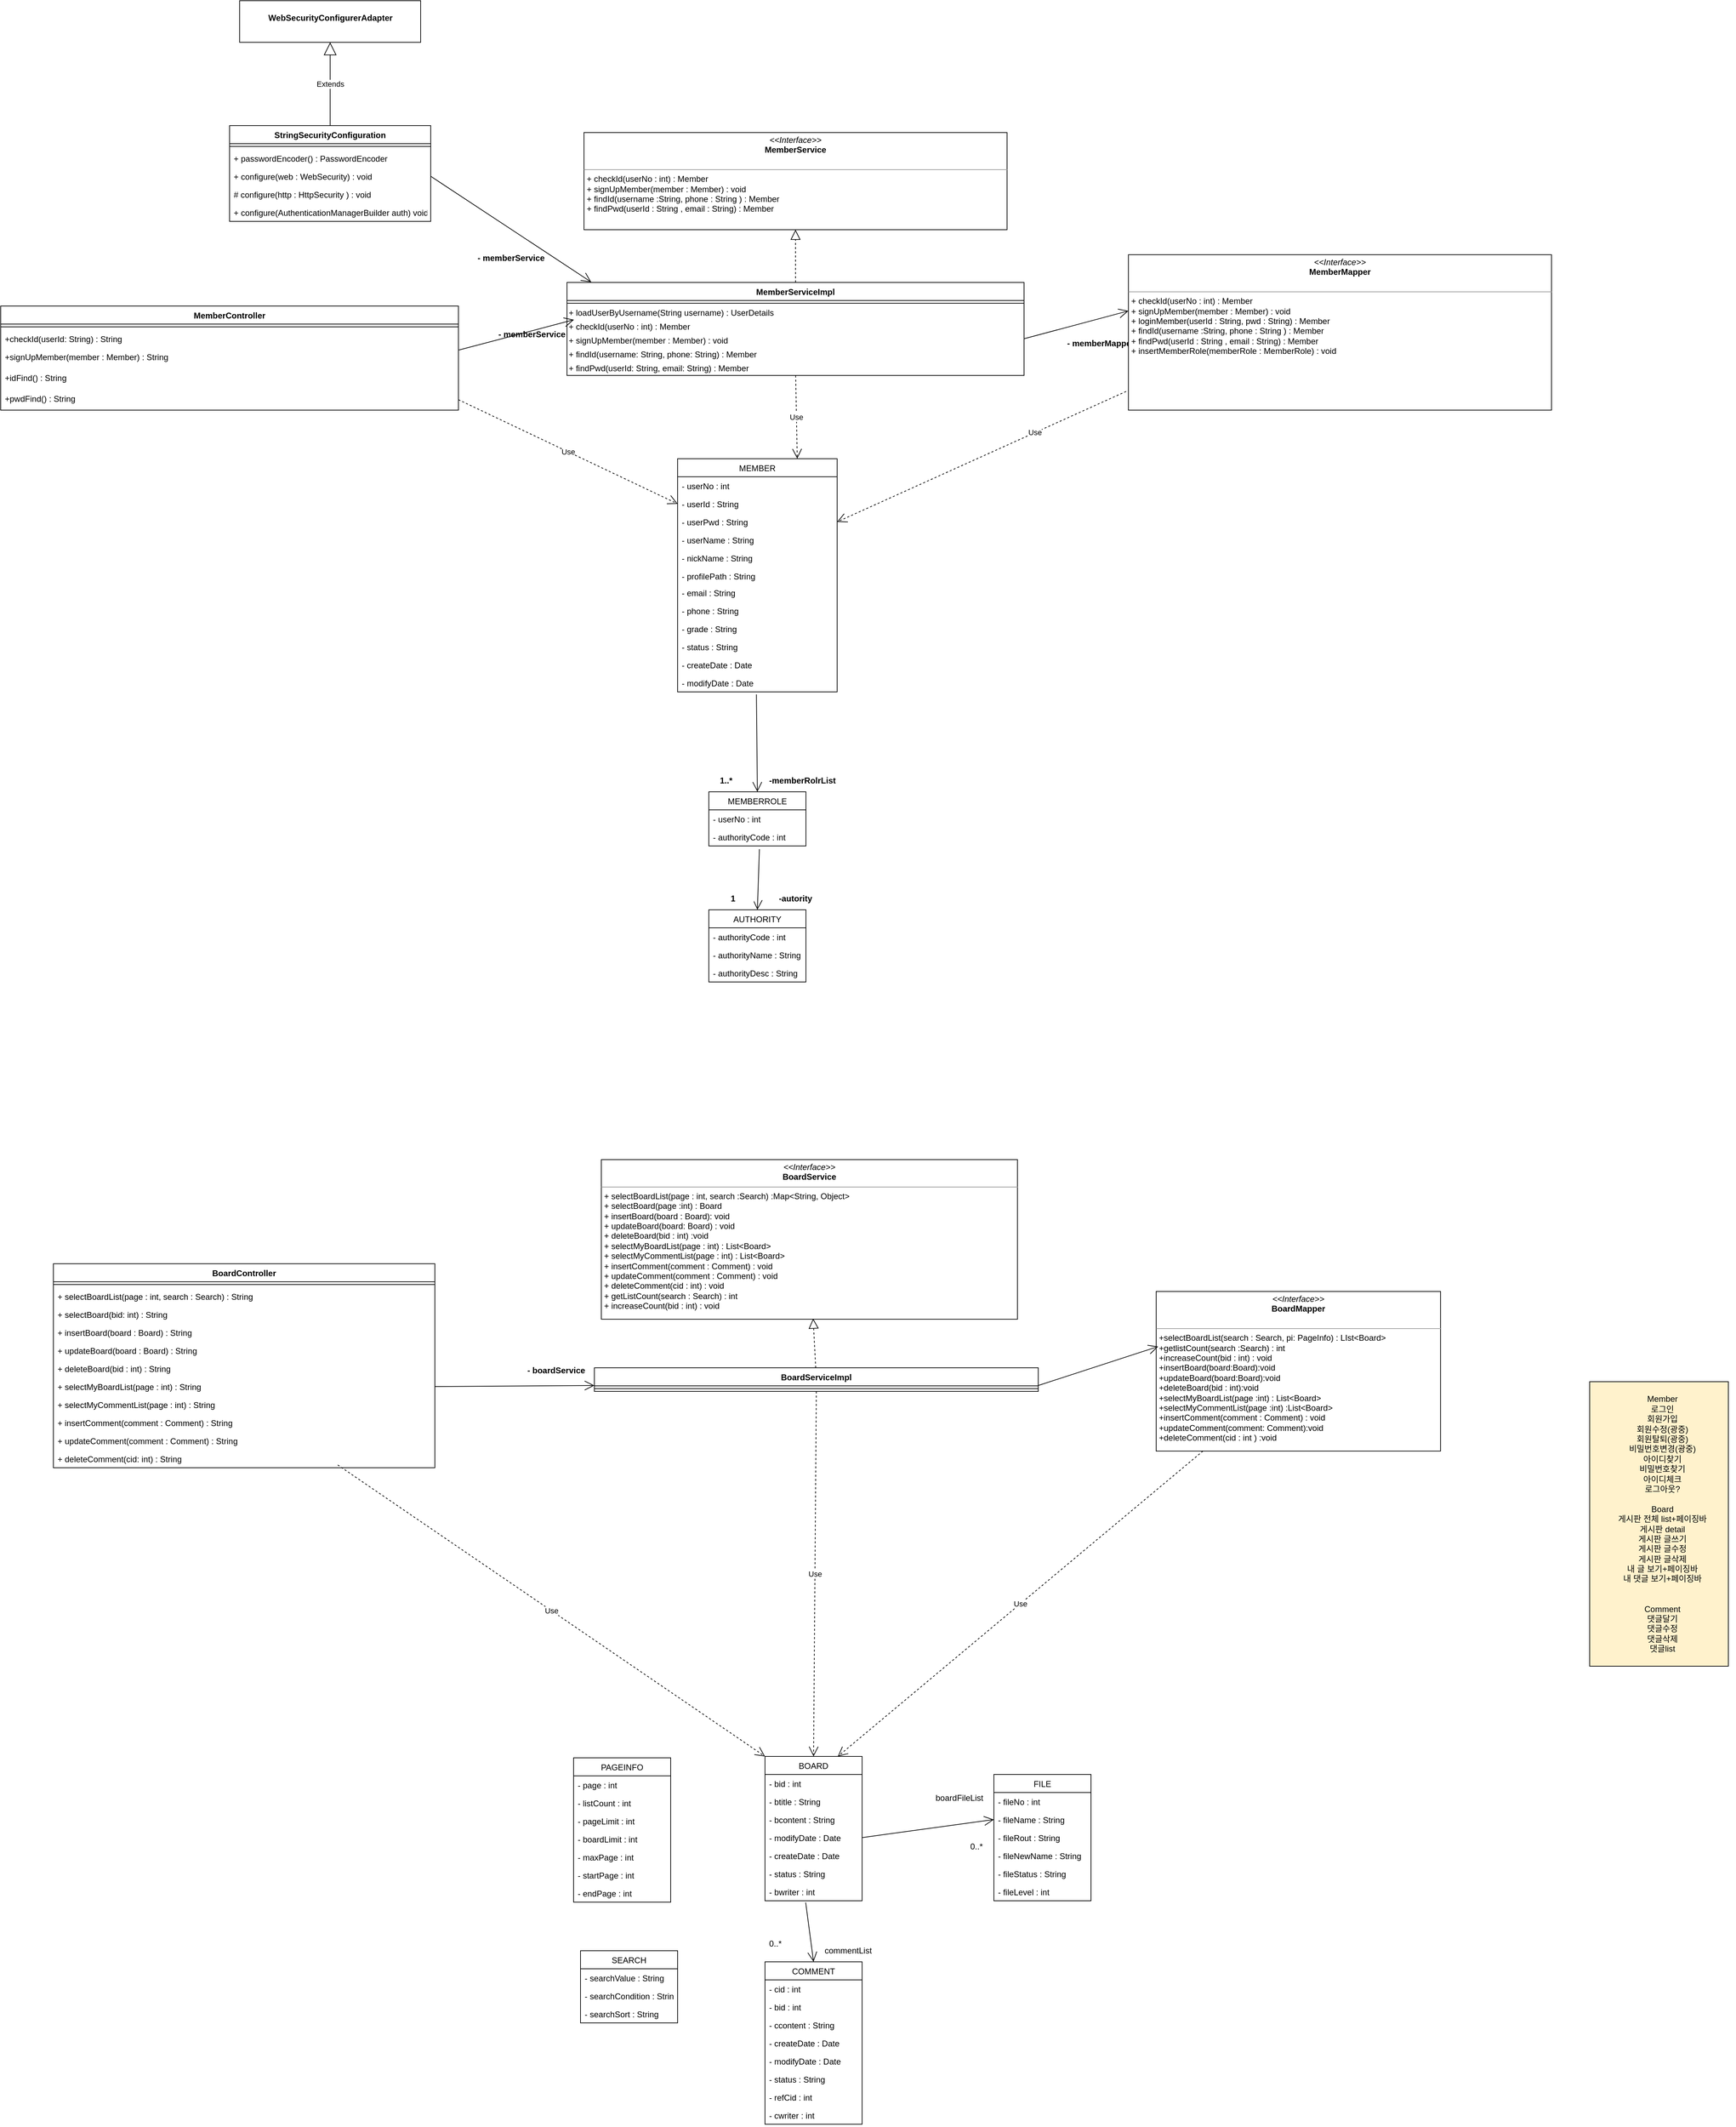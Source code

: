 <mxfile version="16.1.0" type="github">
  <diagram id="C5RBs43oDa-KdzZeNtuy" name="Page-1">
    <mxGraphModel dx="2374" dy="2258" grid="1" gridSize="10" guides="1" tooltips="1" connect="1" arrows="1" fold="1" page="1" pageScale="1" pageWidth="827" pageHeight="1169" math="0" shadow="0">
      <root>
        <mxCell id="WIyWlLk6GJQsqaUBKTNV-0" />
        <mxCell id="WIyWlLk6GJQsqaUBKTNV-1" parent="WIyWlLk6GJQsqaUBKTNV-0" />
        <mxCell id="O3AAwsWnJnpyqAemV3e3-4" value="MemberController" style="swimlane;fontStyle=1;align=center;verticalAlign=top;childLayout=stackLayout;horizontal=1;startSize=26;horizontalStack=0;resizeParent=1;resizeParentMax=0;resizeLast=0;collapsible=1;marginBottom=0;" parent="WIyWlLk6GJQsqaUBKTNV-1" vertex="1">
          <mxGeometry x="84" y="30" width="660" height="150" as="geometry" />
        </mxCell>
        <mxCell id="O3AAwsWnJnpyqAemV3e3-6" value="" style="line;strokeWidth=1;fillColor=none;align=left;verticalAlign=middle;spacingTop=-1;spacingLeft=3;spacingRight=3;rotatable=0;labelPosition=right;points=[];portConstraint=eastwest;" parent="O3AAwsWnJnpyqAemV3e3-4" vertex="1">
          <mxGeometry y="26" width="660" height="8" as="geometry" />
        </mxCell>
        <mxCell id="O3AAwsWnJnpyqAemV3e3-61" value="+checkId(userId: String) : String" style="text;strokeColor=none;fillColor=none;align=left;verticalAlign=top;spacingLeft=4;spacingRight=4;overflow=hidden;rotatable=0;points=[[0,0.5],[1,0.5]];portConstraint=eastwest;" parent="O3AAwsWnJnpyqAemV3e3-4" vertex="1">
          <mxGeometry y="34" width="660" height="26" as="geometry" />
        </mxCell>
        <mxCell id="Ot36Zl13PG3Q2dGQlW3T-4" value="+signUpMember(member : Member) : String" style="text;strokeColor=none;fillColor=none;align=left;verticalAlign=top;spacingLeft=4;spacingRight=4;overflow=hidden;rotatable=0;points=[[0,0.5],[1,0.5]];portConstraint=eastwest;" parent="O3AAwsWnJnpyqAemV3e3-4" vertex="1">
          <mxGeometry y="60" width="660" height="30" as="geometry" />
        </mxCell>
        <mxCell id="Ot36Zl13PG3Q2dGQlW3T-9" value="+idFind() : String" style="text;strokeColor=none;fillColor=none;align=left;verticalAlign=top;spacingLeft=4;spacingRight=4;overflow=hidden;rotatable=0;points=[[0,0.5],[1,0.5]];portConstraint=eastwest;" parent="O3AAwsWnJnpyqAemV3e3-4" vertex="1">
          <mxGeometry y="90" width="660" height="30" as="geometry" />
        </mxCell>
        <mxCell id="Ot36Zl13PG3Q2dGQlW3T-8" value="+pwdFind() : String" style="text;strokeColor=none;fillColor=none;align=left;verticalAlign=top;spacingLeft=4;spacingRight=4;overflow=hidden;rotatable=0;points=[[0,0.5],[1,0.5]];portConstraint=eastwest;" parent="O3AAwsWnJnpyqAemV3e3-4" vertex="1">
          <mxGeometry y="120" width="660" height="30" as="geometry" />
        </mxCell>
        <mxCell id="O3AAwsWnJnpyqAemV3e3-8" value="MEMBER" style="swimlane;fontStyle=0;childLayout=stackLayout;horizontal=1;startSize=26;fillColor=none;horizontalStack=0;resizeParent=1;resizeParentMax=0;resizeLast=0;collapsible=1;marginBottom=0;" parent="WIyWlLk6GJQsqaUBKTNV-1" vertex="1">
          <mxGeometry x="1060" y="250" width="230" height="336" as="geometry">
            <mxRectangle x="50" y="200" width="90" height="26" as="alternateBounds" />
          </mxGeometry>
        </mxCell>
        <mxCell id="O3AAwsWnJnpyqAemV3e3-9" value="- userNo : int&#xa;" style="text;strokeColor=none;fillColor=none;align=left;verticalAlign=top;spacingLeft=4;spacingRight=4;overflow=hidden;rotatable=0;points=[[0,0.5],[1,0.5]];portConstraint=eastwest;" parent="O3AAwsWnJnpyqAemV3e3-8" vertex="1">
          <mxGeometry y="26" width="230" height="26" as="geometry" />
        </mxCell>
        <mxCell id="O3AAwsWnJnpyqAemV3e3-10" value="- userId : String&#xa;" style="text;strokeColor=none;fillColor=none;align=left;verticalAlign=top;spacingLeft=4;spacingRight=4;overflow=hidden;rotatable=0;points=[[0,0.5],[1,0.5]];portConstraint=eastwest;" parent="O3AAwsWnJnpyqAemV3e3-8" vertex="1">
          <mxGeometry y="52" width="230" height="26" as="geometry" />
        </mxCell>
        <mxCell id="O3AAwsWnJnpyqAemV3e3-12" value="- userPwd : String&#xa;" style="text;strokeColor=none;fillColor=none;align=left;verticalAlign=top;spacingLeft=4;spacingRight=4;overflow=hidden;rotatable=0;points=[[0,0.5],[1,0.5]];portConstraint=eastwest;" parent="O3AAwsWnJnpyqAemV3e3-8" vertex="1">
          <mxGeometry y="78" width="230" height="26" as="geometry" />
        </mxCell>
        <mxCell id="O3AAwsWnJnpyqAemV3e3-13" value="- userName : String&#xa;" style="text;strokeColor=none;fillColor=none;align=left;verticalAlign=top;spacingLeft=4;spacingRight=4;overflow=hidden;rotatable=0;points=[[0,0.5],[1,0.5]];portConstraint=eastwest;" parent="O3AAwsWnJnpyqAemV3e3-8" vertex="1">
          <mxGeometry y="104" width="230" height="26" as="geometry" />
        </mxCell>
        <mxCell id="O3AAwsWnJnpyqAemV3e3-14" value="- nickName : String&#xa;" style="text;strokeColor=none;fillColor=none;align=left;verticalAlign=top;spacingLeft=4;spacingRight=4;overflow=hidden;rotatable=0;points=[[0,0.5],[1,0.5]];portConstraint=eastwest;" parent="O3AAwsWnJnpyqAemV3e3-8" vertex="1">
          <mxGeometry y="130" width="230" height="26" as="geometry" />
        </mxCell>
        <mxCell id="O3AAwsWnJnpyqAemV3e3-11" value="- profilePath : String&#xa;" style="text;strokeColor=none;fillColor=none;align=left;verticalAlign=top;spacingLeft=4;spacingRight=4;overflow=hidden;rotatable=0;points=[[0,0.5],[1,0.5]];portConstraint=eastwest;" parent="O3AAwsWnJnpyqAemV3e3-8" vertex="1">
          <mxGeometry y="156" width="230" height="24" as="geometry" />
        </mxCell>
        <mxCell id="O3AAwsWnJnpyqAemV3e3-16" value="- email : String&#xa;" style="text;strokeColor=none;fillColor=none;align=left;verticalAlign=top;spacingLeft=4;spacingRight=4;overflow=hidden;rotatable=0;points=[[0,0.5],[1,0.5]];portConstraint=eastwest;" parent="O3AAwsWnJnpyqAemV3e3-8" vertex="1">
          <mxGeometry y="180" width="230" height="26" as="geometry" />
        </mxCell>
        <mxCell id="O3AAwsWnJnpyqAemV3e3-18" value="- phone : String&#xa;" style="text;strokeColor=none;fillColor=none;align=left;verticalAlign=top;spacingLeft=4;spacingRight=4;overflow=hidden;rotatable=0;points=[[0,0.5],[1,0.5]];portConstraint=eastwest;" parent="O3AAwsWnJnpyqAemV3e3-8" vertex="1">
          <mxGeometry y="206" width="230" height="26" as="geometry" />
        </mxCell>
        <mxCell id="O3AAwsWnJnpyqAemV3e3-19" value="- grade : String&#xa;" style="text;strokeColor=none;fillColor=none;align=left;verticalAlign=top;spacingLeft=4;spacingRight=4;overflow=hidden;rotatable=0;points=[[0,0.5],[1,0.5]];portConstraint=eastwest;" parent="O3AAwsWnJnpyqAemV3e3-8" vertex="1">
          <mxGeometry y="232" width="230" height="26" as="geometry" />
        </mxCell>
        <mxCell id="O3AAwsWnJnpyqAemV3e3-22" value="- status : String" style="text;strokeColor=none;fillColor=none;align=left;verticalAlign=top;spacingLeft=4;spacingRight=4;overflow=hidden;rotatable=0;points=[[0,0.5],[1,0.5]];portConstraint=eastwest;" parent="O3AAwsWnJnpyqAemV3e3-8" vertex="1">
          <mxGeometry y="258" width="230" height="26" as="geometry" />
        </mxCell>
        <mxCell id="O3AAwsWnJnpyqAemV3e3-21" value="- createDate : Date&#xa;" style="text;strokeColor=none;fillColor=none;align=left;verticalAlign=top;spacingLeft=4;spacingRight=4;overflow=hidden;rotatable=0;points=[[0,0.5],[1,0.5]];portConstraint=eastwest;" parent="O3AAwsWnJnpyqAemV3e3-8" vertex="1">
          <mxGeometry y="284" width="230" height="26" as="geometry" />
        </mxCell>
        <mxCell id="O3AAwsWnJnpyqAemV3e3-20" value="- modifyDate : Date&#xa;" style="text;strokeColor=none;fillColor=none;align=left;verticalAlign=top;spacingLeft=4;spacingRight=4;overflow=hidden;rotatable=0;points=[[0,0.5],[1,0.5]];portConstraint=eastwest;" parent="O3AAwsWnJnpyqAemV3e3-8" vertex="1">
          <mxGeometry y="310" width="230" height="26" as="geometry" />
        </mxCell>
        <mxCell id="O3AAwsWnJnpyqAemV3e3-23" value="BOARD" style="swimlane;fontStyle=0;childLayout=stackLayout;horizontal=1;startSize=26;fillColor=none;horizontalStack=0;resizeParent=1;resizeParentMax=0;resizeLast=0;collapsible=1;marginBottom=0;" parent="WIyWlLk6GJQsqaUBKTNV-1" vertex="1">
          <mxGeometry x="1186" y="2120" width="140" height="208" as="geometry" />
        </mxCell>
        <mxCell id="O3AAwsWnJnpyqAemV3e3-24" value="- bid : int&#xa;" style="text;strokeColor=none;fillColor=none;align=left;verticalAlign=top;spacingLeft=4;spacingRight=4;overflow=hidden;rotatable=0;points=[[0,0.5],[1,0.5]];portConstraint=eastwest;" parent="O3AAwsWnJnpyqAemV3e3-23" vertex="1">
          <mxGeometry y="26" width="140" height="26" as="geometry" />
        </mxCell>
        <mxCell id="O3AAwsWnJnpyqAemV3e3-25" value="- btitle : String&#xa;" style="text;strokeColor=none;fillColor=none;align=left;verticalAlign=top;spacingLeft=4;spacingRight=4;overflow=hidden;rotatable=0;points=[[0,0.5],[1,0.5]];portConstraint=eastwest;" parent="O3AAwsWnJnpyqAemV3e3-23" vertex="1">
          <mxGeometry y="52" width="140" height="26" as="geometry" />
        </mxCell>
        <mxCell id="O3AAwsWnJnpyqAemV3e3-26" value="- bcontent : String&#xa;" style="text;strokeColor=none;fillColor=none;align=left;verticalAlign=top;spacingLeft=4;spacingRight=4;overflow=hidden;rotatable=0;points=[[0,0.5],[1,0.5]];portConstraint=eastwest;" parent="O3AAwsWnJnpyqAemV3e3-23" vertex="1">
          <mxGeometry y="78" width="140" height="26" as="geometry" />
        </mxCell>
        <mxCell id="O3AAwsWnJnpyqAemV3e3-27" value="- modifyDate : Date&#xa;" style="text;strokeColor=none;fillColor=none;align=left;verticalAlign=top;spacingLeft=4;spacingRight=4;overflow=hidden;rotatable=0;points=[[0,0.5],[1,0.5]];portConstraint=eastwest;" parent="O3AAwsWnJnpyqAemV3e3-23" vertex="1">
          <mxGeometry y="104" width="140" height="26" as="geometry" />
        </mxCell>
        <mxCell id="O3AAwsWnJnpyqAemV3e3-28" value="- createDate : Date&#xa;" style="text;strokeColor=none;fillColor=none;align=left;verticalAlign=top;spacingLeft=4;spacingRight=4;overflow=hidden;rotatable=0;points=[[0,0.5],[1,0.5]];portConstraint=eastwest;" parent="O3AAwsWnJnpyqAemV3e3-23" vertex="1">
          <mxGeometry y="130" width="140" height="26" as="geometry" />
        </mxCell>
        <mxCell id="O3AAwsWnJnpyqAemV3e3-29" value="- status : String" style="text;strokeColor=none;fillColor=none;align=left;verticalAlign=top;spacingLeft=4;spacingRight=4;overflow=hidden;rotatable=0;points=[[0,0.5],[1,0.5]];portConstraint=eastwest;" parent="O3AAwsWnJnpyqAemV3e3-23" vertex="1">
          <mxGeometry y="156" width="140" height="26" as="geometry" />
        </mxCell>
        <mxCell id="O3AAwsWnJnpyqAemV3e3-30" value="- bwriter : int" style="text;strokeColor=none;fillColor=none;align=left;verticalAlign=top;spacingLeft=4;spacingRight=4;overflow=hidden;rotatable=0;points=[[0,0.5],[1,0.5]];portConstraint=eastwest;" parent="O3AAwsWnJnpyqAemV3e3-23" vertex="1">
          <mxGeometry y="182" width="140" height="26" as="geometry" />
        </mxCell>
        <mxCell id="O3AAwsWnJnpyqAemV3e3-35" value="COMMENT" style="swimlane;fontStyle=0;childLayout=stackLayout;horizontal=1;startSize=26;fillColor=none;horizontalStack=0;resizeParent=1;resizeParentMax=0;resizeLast=0;collapsible=1;marginBottom=0;" parent="WIyWlLk6GJQsqaUBKTNV-1" vertex="1">
          <mxGeometry x="1186" y="2416" width="140" height="234" as="geometry" />
        </mxCell>
        <mxCell id="O3AAwsWnJnpyqAemV3e3-36" value="- cid : int" style="text;strokeColor=none;fillColor=none;align=left;verticalAlign=top;spacingLeft=4;spacingRight=4;overflow=hidden;rotatable=0;points=[[0,0.5],[1,0.5]];portConstraint=eastwest;" parent="O3AAwsWnJnpyqAemV3e3-35" vertex="1">
          <mxGeometry y="26" width="140" height="26" as="geometry" />
        </mxCell>
        <mxCell id="O3AAwsWnJnpyqAemV3e3-37" value="- bid : int" style="text;strokeColor=none;fillColor=none;align=left;verticalAlign=top;spacingLeft=4;spacingRight=4;overflow=hidden;rotatable=0;points=[[0,0.5],[1,0.5]];portConstraint=eastwest;" parent="O3AAwsWnJnpyqAemV3e3-35" vertex="1">
          <mxGeometry y="52" width="140" height="26" as="geometry" />
        </mxCell>
        <mxCell id="O3AAwsWnJnpyqAemV3e3-38" value="- ccontent : String" style="text;strokeColor=none;fillColor=none;align=left;verticalAlign=top;spacingLeft=4;spacingRight=4;overflow=hidden;rotatable=0;points=[[0,0.5],[1,0.5]];portConstraint=eastwest;" parent="O3AAwsWnJnpyqAemV3e3-35" vertex="1">
          <mxGeometry y="78" width="140" height="26" as="geometry" />
        </mxCell>
        <mxCell id="O3AAwsWnJnpyqAemV3e3-39" value="- createDate : Date&#xa;" style="text;strokeColor=none;fillColor=none;align=left;verticalAlign=top;spacingLeft=4;spacingRight=4;overflow=hidden;rotatable=0;points=[[0,0.5],[1,0.5]];portConstraint=eastwest;" parent="O3AAwsWnJnpyqAemV3e3-35" vertex="1">
          <mxGeometry y="104" width="140" height="26" as="geometry" />
        </mxCell>
        <mxCell id="O3AAwsWnJnpyqAemV3e3-40" value="- modifyDate : Date" style="text;strokeColor=none;fillColor=none;align=left;verticalAlign=top;spacingLeft=4;spacingRight=4;overflow=hidden;rotatable=0;points=[[0,0.5],[1,0.5]];portConstraint=eastwest;" parent="O3AAwsWnJnpyqAemV3e3-35" vertex="1">
          <mxGeometry y="130" width="140" height="26" as="geometry" />
        </mxCell>
        <mxCell id="O3AAwsWnJnpyqAemV3e3-41" value="- status : String" style="text;strokeColor=none;fillColor=none;align=left;verticalAlign=top;spacingLeft=4;spacingRight=4;overflow=hidden;rotatable=0;points=[[0,0.5],[1,0.5]];portConstraint=eastwest;" parent="O3AAwsWnJnpyqAemV3e3-35" vertex="1">
          <mxGeometry y="156" width="140" height="26" as="geometry" />
        </mxCell>
        <mxCell id="O3AAwsWnJnpyqAemV3e3-43" value="- refCid : int" style="text;strokeColor=none;fillColor=none;align=left;verticalAlign=top;spacingLeft=4;spacingRight=4;overflow=hidden;rotatable=0;points=[[0,0.5],[1,0.5]];portConstraint=eastwest;" parent="O3AAwsWnJnpyqAemV3e3-35" vertex="1">
          <mxGeometry y="182" width="140" height="26" as="geometry" />
        </mxCell>
        <mxCell id="O3AAwsWnJnpyqAemV3e3-42" value="- cwriter : int" style="text;strokeColor=none;fillColor=none;align=left;verticalAlign=top;spacingLeft=4;spacingRight=4;overflow=hidden;rotatable=0;points=[[0,0.5],[1,0.5]];portConstraint=eastwest;" parent="O3AAwsWnJnpyqAemV3e3-35" vertex="1">
          <mxGeometry y="208" width="140" height="26" as="geometry" />
        </mxCell>
        <mxCell id="O3AAwsWnJnpyqAemV3e3-44" value="MEMBERROLE" style="swimlane;fontStyle=0;childLayout=stackLayout;horizontal=1;startSize=26;fillColor=none;horizontalStack=0;resizeParent=1;resizeParentMax=0;resizeLast=0;collapsible=1;marginBottom=0;" parent="WIyWlLk6GJQsqaUBKTNV-1" vertex="1">
          <mxGeometry x="1105" y="730" width="140" height="78" as="geometry" />
        </mxCell>
        <mxCell id="O3AAwsWnJnpyqAemV3e3-45" value="- userNo : int" style="text;strokeColor=none;fillColor=none;align=left;verticalAlign=top;spacingLeft=4;spacingRight=4;overflow=hidden;rotatable=0;points=[[0,0.5],[1,0.5]];portConstraint=eastwest;" parent="O3AAwsWnJnpyqAemV3e3-44" vertex="1">
          <mxGeometry y="26" width="140" height="26" as="geometry" />
        </mxCell>
        <mxCell id="O3AAwsWnJnpyqAemV3e3-46" value="- authorityCode : int" style="text;strokeColor=none;fillColor=none;align=left;verticalAlign=top;spacingLeft=4;spacingRight=4;overflow=hidden;rotatable=0;points=[[0,0.5],[1,0.5]];portConstraint=eastwest;" parent="O3AAwsWnJnpyqAemV3e3-44" vertex="1">
          <mxGeometry y="52" width="140" height="26" as="geometry" />
        </mxCell>
        <mxCell id="O3AAwsWnJnpyqAemV3e3-52" value="AUTHORITY" style="swimlane;fontStyle=0;childLayout=stackLayout;horizontal=1;startSize=26;fillColor=none;horizontalStack=0;resizeParent=1;resizeParentMax=0;resizeLast=0;collapsible=1;marginBottom=0;" parent="WIyWlLk6GJQsqaUBKTNV-1" vertex="1">
          <mxGeometry x="1105" y="900" width="140" height="104" as="geometry" />
        </mxCell>
        <mxCell id="O3AAwsWnJnpyqAemV3e3-53" value="- authorityCode : int" style="text;strokeColor=none;fillColor=none;align=left;verticalAlign=top;spacingLeft=4;spacingRight=4;overflow=hidden;rotatable=0;points=[[0,0.5],[1,0.5]];portConstraint=eastwest;" parent="O3AAwsWnJnpyqAemV3e3-52" vertex="1">
          <mxGeometry y="26" width="140" height="26" as="geometry" />
        </mxCell>
        <mxCell id="O3AAwsWnJnpyqAemV3e3-56" value="- authorityName : String" style="text;strokeColor=none;fillColor=none;align=left;verticalAlign=top;spacingLeft=4;spacingRight=4;overflow=hidden;rotatable=0;points=[[0,0.5],[1,0.5]];portConstraint=eastwest;" parent="O3AAwsWnJnpyqAemV3e3-52" vertex="1">
          <mxGeometry y="52" width="140" height="26" as="geometry" />
        </mxCell>
        <mxCell id="O3AAwsWnJnpyqAemV3e3-54" value="- authorityDesc : String" style="text;strokeColor=none;fillColor=none;align=left;verticalAlign=top;spacingLeft=4;spacingRight=4;overflow=hidden;rotatable=0;points=[[0,0.5],[1,0.5]];portConstraint=eastwest;" parent="O3AAwsWnJnpyqAemV3e3-52" vertex="1">
          <mxGeometry y="78" width="140" height="26" as="geometry" />
        </mxCell>
        <mxCell id="O3AAwsWnJnpyqAemV3e3-60" value="Use" style="endArrow=open;endSize=12;dashed=1;html=1;rounded=0;exitX=1;exitY=0.5;exitDx=0;exitDy=0;entryX=0;entryY=0.5;entryDx=0;entryDy=0;" parent="WIyWlLk6GJQsqaUBKTNV-1" source="Ot36Zl13PG3Q2dGQlW3T-8" target="O3AAwsWnJnpyqAemV3e3-10" edge="1">
          <mxGeometry width="160" relative="1" as="geometry">
            <mxPoint x="340" y="390" as="sourcePoint" />
            <mxPoint x="500" y="390" as="targetPoint" />
          </mxGeometry>
        </mxCell>
        <mxCell id="O3AAwsWnJnpyqAemV3e3-65" value="MemberServiceImpl" style="swimlane;fontStyle=1;align=center;verticalAlign=top;childLayout=stackLayout;horizontal=1;startSize=26;horizontalStack=0;resizeParent=1;resizeParentMax=0;resizeLast=0;collapsible=1;marginBottom=0;" parent="WIyWlLk6GJQsqaUBKTNV-1" vertex="1">
          <mxGeometry x="900.5" y="-4" width="659" height="134" as="geometry" />
        </mxCell>
        <mxCell id="O3AAwsWnJnpyqAemV3e3-67" value="" style="line;strokeWidth=1;fillColor=none;align=left;verticalAlign=middle;spacingTop=-1;spacingLeft=3;spacingRight=3;rotatable=0;labelPosition=right;points=[];portConstraint=eastwest;" parent="O3AAwsWnJnpyqAemV3e3-65" vertex="1">
          <mxGeometry y="26" width="659" height="8" as="geometry" />
        </mxCell>
        <mxCell id="Ot36Zl13PG3Q2dGQlW3T-16" value="+ loadUserByUsername(String username) : UserDetails&lt;br&gt;" style="text;html=1;align=left;verticalAlign=middle;resizable=0;points=[];autosize=1;strokeColor=none;fillColor=none;" parent="O3AAwsWnJnpyqAemV3e3-65" vertex="1">
          <mxGeometry y="34" width="659" height="20" as="geometry" />
        </mxCell>
        <mxCell id="Ot36Zl13PG3Q2dGQlW3T-21" value="+ checkId(userNo : int) : Member" style="text;html=1;align=left;verticalAlign=middle;resizable=0;points=[];autosize=1;strokeColor=none;fillColor=none;" parent="O3AAwsWnJnpyqAemV3e3-65" vertex="1">
          <mxGeometry y="54" width="659" height="20" as="geometry" />
        </mxCell>
        <mxCell id="Ot36Zl13PG3Q2dGQlW3T-22" value="+ signUpMember(member : Member) : void" style="text;html=1;align=left;verticalAlign=middle;resizable=0;points=[];autosize=1;strokeColor=none;fillColor=none;" parent="O3AAwsWnJnpyqAemV3e3-65" vertex="1">
          <mxGeometry y="74" width="659" height="20" as="geometry" />
        </mxCell>
        <mxCell id="Ot36Zl13PG3Q2dGQlW3T-25" value="+ findId(username: String, phone: String) : Member" style="text;html=1;align=left;verticalAlign=middle;resizable=0;points=[];autosize=1;strokeColor=none;fillColor=none;" parent="O3AAwsWnJnpyqAemV3e3-65" vertex="1">
          <mxGeometry y="94" width="659" height="20" as="geometry" />
        </mxCell>
        <mxCell id="Ot36Zl13PG3Q2dGQlW3T-24" value="+ findPwd(userId: String, email: String) : Member" style="text;html=1;align=left;verticalAlign=middle;resizable=0;points=[];autosize=1;strokeColor=none;fillColor=none;" parent="O3AAwsWnJnpyqAemV3e3-65" vertex="1">
          <mxGeometry y="114" width="659" height="20" as="geometry" />
        </mxCell>
        <mxCell id="O3AAwsWnJnpyqAemV3e3-70" value="" style="endArrow=open;endFill=1;endSize=12;html=1;rounded=0;exitX=1;exitY=0.5;exitDx=0;exitDy=0;entryX=0.053;entryY=-0.004;entryDx=0;entryDy=0;entryPerimeter=0;" parent="WIyWlLk6GJQsqaUBKTNV-1" source="Ot36Zl13PG3Q2dGQlW3T-30" target="O3AAwsWnJnpyqAemV3e3-65" edge="1">
          <mxGeometry width="160" relative="1" as="geometry">
            <mxPoint x="820" y="103" as="sourcePoint" />
            <mxPoint x="910" y="50" as="targetPoint" />
          </mxGeometry>
        </mxCell>
        <mxCell id="O3AAwsWnJnpyqAemV3e3-71" value="Use" style="endArrow=open;endSize=12;dashed=1;html=1;rounded=0;entryX=0.75;entryY=0;entryDx=0;entryDy=0;" parent="WIyWlLk6GJQsqaUBKTNV-1" source="Ot36Zl13PG3Q2dGQlW3T-24" target="O3AAwsWnJnpyqAemV3e3-8" edge="1">
          <mxGeometry width="160" relative="1" as="geometry">
            <mxPoint x="1204.965" y="144" as="sourcePoint" />
            <mxPoint x="1210" y="290" as="targetPoint" />
          </mxGeometry>
        </mxCell>
        <mxCell id="O3AAwsWnJnpyqAemV3e3-77" value="" style="endArrow=open;endFill=1;endSize=12;html=1;rounded=0;exitX=1;exitY=0.5;exitDx=0;exitDy=0;entryX=0;entryY=0.5;entryDx=0;entryDy=0;" parent="WIyWlLk6GJQsqaUBKTNV-1" edge="1">
          <mxGeometry width="160" relative="1" as="geometry">
            <mxPoint x="1560" y="77" as="sourcePoint" />
            <mxPoint x="1710" y="37" as="targetPoint" />
          </mxGeometry>
        </mxCell>
        <mxCell id="O3AAwsWnJnpyqAemV3e3-78" value="Use" style="endArrow=open;endSize=12;dashed=1;html=1;rounded=0;entryX=1;entryY=0.5;entryDx=0;entryDy=0;exitX=0.227;exitY=1.111;exitDx=0;exitDy=0;exitPerimeter=0;" parent="WIyWlLk6GJQsqaUBKTNV-1" target="O3AAwsWnJnpyqAemV3e3-12" edge="1">
          <mxGeometry width="160" relative="1" as="geometry">
            <mxPoint x="1859.82" y="83.994" as="sourcePoint" />
            <mxPoint x="1202.5" y="320" as="targetPoint" />
          </mxGeometry>
        </mxCell>
        <mxCell id="O3AAwsWnJnpyqAemV3e3-79" value="- memberService" style="text;align=center;fontStyle=1;verticalAlign=middle;spacingLeft=3;spacingRight=3;strokeColor=none;rotatable=0;points=[[0,0.5],[1,0.5]];portConstraint=eastwest;" parent="WIyWlLk6GJQsqaUBKTNV-1" vertex="1">
          <mxGeometry x="810" y="60" width="80" height="20" as="geometry" />
        </mxCell>
        <mxCell id="O3AAwsWnJnpyqAemV3e3-80" value="- memberMapper" style="text;align=center;fontStyle=1;verticalAlign=middle;spacingLeft=3;spacingRight=3;strokeColor=none;rotatable=0;points=[[0,0.5],[1,0.5]];portConstraint=eastwest;" parent="WIyWlLk6GJQsqaUBKTNV-1" vertex="1">
          <mxGeometry x="1630" y="70" width="80" height="26" as="geometry" />
        </mxCell>
        <mxCell id="Ot36Zl13PG3Q2dGQlW3T-5" value="" style="rounded=0;whiteSpace=wrap;html=1;fillColor=#FFF2CC;" parent="WIyWlLk6GJQsqaUBKTNV-1" vertex="1">
          <mxGeometry x="2375" y="1580" width="200" height="410" as="geometry" />
        </mxCell>
        <mxCell id="Ot36Zl13PG3Q2dGQlW3T-6" value="Member&lt;br&gt;로그인&lt;br&gt;회원가입&lt;br&gt;회원수정(광중)&lt;br&gt;회원탈퇴(광중)&lt;br&gt;비밀번호변경(광중)&lt;br&gt;아이디찾기&lt;br&gt;비밀번호찾기&lt;br&gt;아이디체크&lt;br&gt;로그아웃?&lt;br&gt;&lt;br&gt;Board&lt;br&gt;게시판 전체 list+페이징바&lt;br&gt;게시판 detail&lt;br&gt;게시판 글쓰기&lt;br&gt;게시판 글수정&lt;br&gt;게시판 글삭제&lt;br&gt;내 글 보기+페이징바&lt;br&gt;내 댓글 보기+페이징바&lt;br&gt;&lt;br&gt;&lt;br&gt;Comment&lt;br&gt;댓글달기&lt;br&gt;댓글수정&lt;br&gt;댓글삭제&lt;br&gt;댓글list" style="text;html=1;strokeColor=none;fillColor=none;align=center;verticalAlign=middle;whiteSpace=wrap;rounded=0;" parent="WIyWlLk6GJQsqaUBKTNV-1" vertex="1">
          <mxGeometry x="2375" y="1610" width="210" height="350" as="geometry" />
        </mxCell>
        <mxCell id="Ot36Zl13PG3Q2dGQlW3T-12" value="&lt;p style=&quot;margin: 0px ; margin-top: 4px ; text-align: center&quot;&gt;&lt;i&gt;&amp;lt;&amp;lt;Interface&amp;gt;&amp;gt;&lt;/i&gt;&lt;br&gt;&lt;b&gt;MemberService&lt;/b&gt;&lt;/p&gt;&lt;p style=&quot;margin: 0px ; margin-left: 4px&quot;&gt;&lt;br&gt;&lt;/p&gt;&lt;hr size=&quot;1&quot;&gt;&lt;p style=&quot;margin: 0px ; margin-left: 4px&quot;&gt;+ checkId(userNo : int) : Member&lt;/p&gt;&lt;p style=&quot;margin: 0px ; margin-left: 4px&quot;&gt;+ signUpMember(member : Member) : void&lt;/p&gt;&lt;p style=&quot;margin: 0px ; margin-left: 4px&quot;&gt;+ findId(username :String, phone : String ) : Member&lt;/p&gt;&lt;p style=&quot;margin: 0px ; margin-left: 4px&quot;&gt;+ findPwd(userId : String , email : String) : Member&lt;/p&gt;&lt;p style=&quot;margin: 0px ; margin-left: 4px&quot;&gt;&lt;br&gt;&lt;/p&gt;" style="verticalAlign=top;align=left;overflow=fill;fontSize=12;fontFamily=Helvetica;html=1;fillColor=#FFFFFF;" parent="WIyWlLk6GJQsqaUBKTNV-1" vertex="1">
          <mxGeometry x="925" y="-220" width="610" height="140" as="geometry" />
        </mxCell>
        <mxCell id="Ot36Zl13PG3Q2dGQlW3T-13" value="" style="endArrow=block;dashed=1;endFill=0;endSize=12;html=1;rounded=0;exitX=0.5;exitY=0;exitDx=0;exitDy=0;entryX=0.5;entryY=1;entryDx=0;entryDy=0;" parent="WIyWlLk6GJQsqaUBKTNV-1" source="O3AAwsWnJnpyqAemV3e3-65" target="Ot36Zl13PG3Q2dGQlW3T-12" edge="1">
          <mxGeometry width="160" relative="1" as="geometry">
            <mxPoint x="1140" y="130" as="sourcePoint" />
            <mxPoint x="1300" y="130" as="targetPoint" />
          </mxGeometry>
        </mxCell>
        <mxCell id="Ot36Zl13PG3Q2dGQlW3T-26" value="&lt;p style=&quot;margin: 0px ; margin-top: 4px ; text-align: center&quot;&gt;&lt;i&gt;&amp;lt;&amp;lt;Interface&amp;gt;&amp;gt;&lt;/i&gt;&lt;br&gt;&lt;b&gt;MemberMapper&lt;/b&gt;&lt;/p&gt;&lt;p style=&quot;margin: 0px ; margin-left: 4px&quot;&gt;&lt;br&gt;&lt;/p&gt;&lt;hr size=&quot;1&quot;&gt;&lt;p style=&quot;margin: 0px ; margin-left: 4px&quot;&gt;+ checkId(userNo : int) : Member&lt;/p&gt;&lt;p style=&quot;margin: 0px ; margin-left: 4px&quot;&gt;+ signUpMember(member : Member) : void&lt;/p&gt;&lt;p style=&quot;margin: 0px ; margin-left: 4px&quot;&gt;+ loginMember(userId : String, pwd : String) : Member&lt;/p&gt;&lt;p style=&quot;margin: 0px ; margin-left: 4px&quot;&gt;+ findId(username :String, phone : String ) : Member&lt;/p&gt;&lt;p style=&quot;margin: 0px ; margin-left: 4px&quot;&gt;+ findPwd(userId : String , email : String) : Member&lt;/p&gt;&lt;p style=&quot;margin: 0px ; margin-left: 4px&quot;&gt;+ insertMemberRole(memberRole : MemberRole) : void&amp;nbsp;&lt;/p&gt;" style="verticalAlign=top;align=left;overflow=fill;fontSize=12;fontFamily=Helvetica;html=1;fillColor=#FFFFFF;" parent="WIyWlLk6GJQsqaUBKTNV-1" vertex="1">
          <mxGeometry x="1710" y="-44" width="610" height="224" as="geometry" />
        </mxCell>
        <mxCell id="Ot36Zl13PG3Q2dGQlW3T-27" value="StringSecurityConfiguration&#xa;" style="swimlane;fontStyle=1;align=center;verticalAlign=top;childLayout=stackLayout;horizontal=1;startSize=26;horizontalStack=0;resizeParent=1;resizeParentMax=0;resizeLast=0;collapsible=1;marginBottom=0;fillColor=#FFFFFF;" parent="WIyWlLk6GJQsqaUBKTNV-1" vertex="1">
          <mxGeometry x="414" y="-230" width="290" height="138" as="geometry" />
        </mxCell>
        <mxCell id="Ot36Zl13PG3Q2dGQlW3T-29" value="" style="line;strokeWidth=1;fillColor=none;align=left;verticalAlign=middle;spacingTop=-1;spacingLeft=3;spacingRight=3;rotatable=0;labelPosition=right;points=[];portConstraint=eastwest;" parent="Ot36Zl13PG3Q2dGQlW3T-27" vertex="1">
          <mxGeometry y="26" width="290" height="8" as="geometry" />
        </mxCell>
        <mxCell id="Ot36Zl13PG3Q2dGQlW3T-32" value="+ passwordEncoder() : PasswordEncoder&#xa;" style="text;strokeColor=none;fillColor=none;align=left;verticalAlign=top;spacingLeft=4;spacingRight=4;overflow=hidden;rotatable=0;points=[[0,0.5],[1,0.5]];portConstraint=eastwest;" parent="Ot36Zl13PG3Q2dGQlW3T-27" vertex="1">
          <mxGeometry y="34" width="290" height="26" as="geometry" />
        </mxCell>
        <mxCell id="Ot36Zl13PG3Q2dGQlW3T-30" value="+ configure(web : WebSecurity) : void&#xa;" style="text;strokeColor=none;fillColor=none;align=left;verticalAlign=top;spacingLeft=4;spacingRight=4;overflow=hidden;rotatable=0;points=[[0,0.5],[1,0.5]];portConstraint=eastwest;" parent="Ot36Zl13PG3Q2dGQlW3T-27" vertex="1">
          <mxGeometry y="60" width="290" height="26" as="geometry" />
        </mxCell>
        <mxCell id="Ot36Zl13PG3Q2dGQlW3T-33" value="# configure(http : HttpSecurity ) : void" style="text;strokeColor=none;fillColor=none;align=left;verticalAlign=top;spacingLeft=4;spacingRight=4;overflow=hidden;rotatable=0;points=[[0,0.5],[1,0.5]];portConstraint=eastwest;" parent="Ot36Zl13PG3Q2dGQlW3T-27" vertex="1">
          <mxGeometry y="86" width="290" height="26" as="geometry" />
        </mxCell>
        <mxCell id="Ot36Zl13PG3Q2dGQlW3T-34" value="+ configure(AuthenticationManagerBuilder auth) void" style="text;strokeColor=none;fillColor=none;align=left;verticalAlign=top;spacingLeft=4;spacingRight=4;overflow=hidden;rotatable=0;points=[[0,0.5],[1,0.5]];portConstraint=eastwest;" parent="Ot36Zl13PG3Q2dGQlW3T-27" vertex="1">
          <mxGeometry y="112" width="290" height="26" as="geometry" />
        </mxCell>
        <mxCell id="Ot36Zl13PG3Q2dGQlW3T-36" value="" style="endArrow=open;endFill=1;endSize=12;html=1;rounded=0;entryX=0;entryY=0.486;entryDx=0;entryDy=0;exitX=1.001;exitY=0.114;exitDx=0;exitDy=0;exitPerimeter=0;entryPerimeter=0;" parent="WIyWlLk6GJQsqaUBKTNV-1" source="Ot36Zl13PG3Q2dGQlW3T-4" edge="1">
          <mxGeometry width="160" relative="1" as="geometry">
            <mxPoint x="759.94" y="78.576" as="sourcePoint" />
            <mxPoint x="910.5" y="49.72" as="targetPoint" />
          </mxGeometry>
        </mxCell>
        <mxCell id="Ot36Zl13PG3Q2dGQlW3T-37" value="- memberService" style="text;align=center;fontStyle=1;verticalAlign=middle;spacingLeft=3;spacingRight=3;strokeColor=none;rotatable=0;points=[[0,0.5],[1,0.5]];portConstraint=eastwest;" parent="WIyWlLk6GJQsqaUBKTNV-1" vertex="1">
          <mxGeometry x="780" y="-50" width="80" height="20" as="geometry" />
        </mxCell>
        <mxCell id="Ot36Zl13PG3Q2dGQlW3T-38" value="" style="endArrow=open;endFill=1;endSize=12;html=1;rounded=0;exitX=0.494;exitY=1.138;exitDx=0;exitDy=0;exitPerimeter=0;entryX=0.5;entryY=0;entryDx=0;entryDy=0;" parent="WIyWlLk6GJQsqaUBKTNV-1" source="O3AAwsWnJnpyqAemV3e3-20" target="O3AAwsWnJnpyqAemV3e3-44" edge="1">
          <mxGeometry width="160" relative="1" as="geometry">
            <mxPoint x="1230" y="584" as="sourcePoint" />
            <mxPoint x="1120" y="734" as="targetPoint" />
          </mxGeometry>
        </mxCell>
        <mxCell id="Ot36Zl13PG3Q2dGQlW3T-39" value="-memberRolrList" style="text;align=center;fontStyle=1;verticalAlign=middle;spacingLeft=3;spacingRight=3;strokeColor=none;rotatable=0;points=[[0,0.5],[1,0.5]];portConstraint=eastwest;fillColor=#FFFFFF;" parent="WIyWlLk6GJQsqaUBKTNV-1" vertex="1">
          <mxGeometry x="1200" y="700" width="80" height="26" as="geometry" />
        </mxCell>
        <mxCell id="Ot36Zl13PG3Q2dGQlW3T-40" value="1..*" style="text;align=center;fontStyle=1;verticalAlign=middle;spacingLeft=3;spacingRight=3;strokeColor=none;rotatable=0;points=[[0,0.5],[1,0.5]];portConstraint=eastwest;fillColor=#FFFFFF;" parent="WIyWlLk6GJQsqaUBKTNV-1" vertex="1">
          <mxGeometry x="1100" y="700" width="60" height="26" as="geometry" />
        </mxCell>
        <mxCell id="Ot36Zl13PG3Q2dGQlW3T-41" value="" style="endArrow=open;endFill=1;endSize=12;html=1;rounded=0;exitX=0.521;exitY=1.179;exitDx=0;exitDy=0;exitPerimeter=0;entryX=0.5;entryY=0;entryDx=0;entryDy=0;" parent="WIyWlLk6GJQsqaUBKTNV-1" source="O3AAwsWnJnpyqAemV3e3-46" target="O3AAwsWnJnpyqAemV3e3-52" edge="1">
          <mxGeometry width="160" relative="1" as="geometry">
            <mxPoint x="1183.62" y="599.588" as="sourcePoint" />
            <mxPoint x="1185" y="740" as="targetPoint" />
          </mxGeometry>
        </mxCell>
        <mxCell id="Ot36Zl13PG3Q2dGQlW3T-42" value="-autority" style="text;align=center;fontStyle=1;verticalAlign=middle;spacingLeft=3;spacingRight=3;strokeColor=none;rotatable=0;points=[[0,0.5],[1,0.5]];portConstraint=eastwest;fillColor=#FFFFFF;" parent="WIyWlLk6GJQsqaUBKTNV-1" vertex="1">
          <mxGeometry x="1190" y="870" width="80" height="26" as="geometry" />
        </mxCell>
        <mxCell id="Ot36Zl13PG3Q2dGQlW3T-43" value="1" style="text;align=center;fontStyle=1;verticalAlign=middle;spacingLeft=3;spacingRight=3;strokeColor=none;rotatable=0;points=[[0,0.5],[1,0.5]];portConstraint=eastwest;fillColor=#FFFFFF;" parent="WIyWlLk6GJQsqaUBKTNV-1" vertex="1">
          <mxGeometry x="1110" y="870" width="60" height="26" as="geometry" />
        </mxCell>
        <mxCell id="Ot36Zl13PG3Q2dGQlW3T-44" value="BoardController" style="swimlane;fontStyle=1;align=center;verticalAlign=top;childLayout=stackLayout;horizontal=1;startSize=26;horizontalStack=0;resizeParent=1;resizeParentMax=0;resizeLast=0;collapsible=1;marginBottom=0;fillColor=#FFFFFF;" parent="WIyWlLk6GJQsqaUBKTNV-1" vertex="1">
          <mxGeometry x="160" y="1410" width="550" height="294" as="geometry" />
        </mxCell>
        <mxCell id="Ot36Zl13PG3Q2dGQlW3T-46" value="" style="line;strokeWidth=1;fillColor=none;align=left;verticalAlign=middle;spacingTop=-1;spacingLeft=3;spacingRight=3;rotatable=0;labelPosition=right;points=[];portConstraint=eastwest;" parent="Ot36Zl13PG3Q2dGQlW3T-44" vertex="1">
          <mxGeometry y="26" width="550" height="8" as="geometry" />
        </mxCell>
        <mxCell id="Ot36Zl13PG3Q2dGQlW3T-47" value="+ selectBoardList(page : int, search : Search) : String" style="text;strokeColor=none;fillColor=none;align=left;verticalAlign=top;spacingLeft=4;spacingRight=4;overflow=hidden;rotatable=0;points=[[0,0.5],[1,0.5]];portConstraint=eastwest;" parent="Ot36Zl13PG3Q2dGQlW3T-44" vertex="1">
          <mxGeometry y="34" width="550" height="26" as="geometry" />
        </mxCell>
        <mxCell id="IguHafBhB2ZUfD7k9-x9-38" value="+ selectBoard(bid: int) : String" style="text;strokeColor=none;fillColor=none;align=left;verticalAlign=top;spacingLeft=4;spacingRight=4;overflow=hidden;rotatable=0;points=[[0,0.5],[1,0.5]];portConstraint=eastwest;" vertex="1" parent="Ot36Zl13PG3Q2dGQlW3T-44">
          <mxGeometry y="60" width="550" height="26" as="geometry" />
        </mxCell>
        <mxCell id="IguHafBhB2ZUfD7k9-x9-41" value="+ insertBoard(board : Board) : String" style="text;strokeColor=none;fillColor=none;align=left;verticalAlign=top;spacingLeft=4;spacingRight=4;overflow=hidden;rotatable=0;points=[[0,0.5],[1,0.5]];portConstraint=eastwest;" vertex="1" parent="Ot36Zl13PG3Q2dGQlW3T-44">
          <mxGeometry y="86" width="550" height="26" as="geometry" />
        </mxCell>
        <mxCell id="IguHafBhB2ZUfD7k9-x9-39" value="+ updateBoard(board : Board) : String" style="text;strokeColor=none;fillColor=none;align=left;verticalAlign=top;spacingLeft=4;spacingRight=4;overflow=hidden;rotatable=0;points=[[0,0.5],[1,0.5]];portConstraint=eastwest;" vertex="1" parent="Ot36Zl13PG3Q2dGQlW3T-44">
          <mxGeometry y="112" width="550" height="26" as="geometry" />
        </mxCell>
        <mxCell id="IguHafBhB2ZUfD7k9-x9-40" value="+ deleteBoard(bid : int) : String" style="text;strokeColor=none;fillColor=none;align=left;verticalAlign=top;spacingLeft=4;spacingRight=4;overflow=hidden;rotatable=0;points=[[0,0.5],[1,0.5]];portConstraint=eastwest;" vertex="1" parent="Ot36Zl13PG3Q2dGQlW3T-44">
          <mxGeometry y="138" width="550" height="26" as="geometry" />
        </mxCell>
        <mxCell id="IguHafBhB2ZUfD7k9-x9-43" value="+ selectMyBoardList(page : int) : String" style="text;strokeColor=none;fillColor=none;align=left;verticalAlign=top;spacingLeft=4;spacingRight=4;overflow=hidden;rotatable=0;points=[[0,0.5],[1,0.5]];portConstraint=eastwest;" vertex="1" parent="Ot36Zl13PG3Q2dGQlW3T-44">
          <mxGeometry y="164" width="550" height="26" as="geometry" />
        </mxCell>
        <mxCell id="IguHafBhB2ZUfD7k9-x9-42" value="+ selectMyCommentList(page : int) : String" style="text;strokeColor=none;fillColor=none;align=left;verticalAlign=top;spacingLeft=4;spacingRight=4;overflow=hidden;rotatable=0;points=[[0,0.5],[1,0.5]];portConstraint=eastwest;" vertex="1" parent="Ot36Zl13PG3Q2dGQlW3T-44">
          <mxGeometry y="190" width="550" height="26" as="geometry" />
        </mxCell>
        <mxCell id="IguHafBhB2ZUfD7k9-x9-44" value="+ insertComment(comment : Comment) : String" style="text;strokeColor=none;fillColor=none;align=left;verticalAlign=top;spacingLeft=4;spacingRight=4;overflow=hidden;rotatable=0;points=[[0,0.5],[1,0.5]];portConstraint=eastwest;" vertex="1" parent="Ot36Zl13PG3Q2dGQlW3T-44">
          <mxGeometry y="216" width="550" height="26" as="geometry" />
        </mxCell>
        <mxCell id="IguHafBhB2ZUfD7k9-x9-45" value="+ updateComment(comment : Comment) : String" style="text;strokeColor=none;fillColor=none;align=left;verticalAlign=top;spacingLeft=4;spacingRight=4;overflow=hidden;rotatable=0;points=[[0,0.5],[1,0.5]];portConstraint=eastwest;" vertex="1" parent="Ot36Zl13PG3Q2dGQlW3T-44">
          <mxGeometry y="242" width="550" height="26" as="geometry" />
        </mxCell>
        <mxCell id="IguHafBhB2ZUfD7k9-x9-46" value="+ deleteComment(cid: int) : String" style="text;strokeColor=none;fillColor=none;align=left;verticalAlign=top;spacingLeft=4;spacingRight=4;overflow=hidden;rotatable=0;points=[[0,0.5],[1,0.5]];portConstraint=eastwest;" vertex="1" parent="Ot36Zl13PG3Q2dGQlW3T-44">
          <mxGeometry y="268" width="550" height="26" as="geometry" />
        </mxCell>
        <mxCell id="Ot36Zl13PG3Q2dGQlW3T-48" value="BoardServiceImpl" style="swimlane;fontStyle=1;align=center;verticalAlign=top;childLayout=stackLayout;horizontal=1;startSize=26;horizontalStack=0;resizeParent=1;resizeParentMax=0;resizeLast=0;collapsible=1;marginBottom=0;fillColor=#FFFFFF;" parent="WIyWlLk6GJQsqaUBKTNV-1" vertex="1">
          <mxGeometry x="940" y="1560" width="640" height="34" as="geometry" />
        </mxCell>
        <mxCell id="Ot36Zl13PG3Q2dGQlW3T-50" value="" style="line;strokeWidth=1;fillColor=none;align=left;verticalAlign=middle;spacingTop=-1;spacingLeft=3;spacingRight=3;rotatable=0;labelPosition=right;points=[];portConstraint=eastwest;" parent="Ot36Zl13PG3Q2dGQlW3T-48" vertex="1">
          <mxGeometry y="26" width="640" height="8" as="geometry" />
        </mxCell>
        <mxCell id="Ot36Zl13PG3Q2dGQlW3T-52" value="&lt;p style=&quot;margin: 0px ; margin-top: 4px ; text-align: center&quot;&gt;&lt;i&gt;&amp;lt;&amp;lt;Interface&amp;gt;&amp;gt;&lt;/i&gt;&lt;br&gt;&lt;b&gt;BoardService&lt;/b&gt;&lt;/p&gt;&lt;hr size=&quot;1&quot;&gt;&lt;p style=&quot;margin: 0px ; margin-left: 4px&quot;&gt;&lt;span&gt;+ selectBoardList(page : int, search :Search) :Map&amp;lt;String, Object&amp;gt;&lt;br&gt;&lt;/span&gt;&lt;/p&gt;&lt;p style=&quot;margin: 0px ; margin-left: 4px&quot;&gt;+ selectBoard(page :int) : Board&lt;/p&gt;&lt;p style=&quot;margin: 0px ; margin-left: 4px&quot;&gt;+ insertBoard(board : Board): void&lt;/p&gt;&lt;p style=&quot;margin: 0px ; margin-left: 4px&quot;&gt;+ updateBoard(board: Board) : void&lt;/p&gt;&lt;p style=&quot;margin: 0px ; margin-left: 4px&quot;&gt;+ deleteBoard(bid : int) :void&lt;/p&gt;&lt;p style=&quot;margin: 0px ; margin-left: 4px&quot;&gt;+ selectMyBoardList(page : int) : List&amp;lt;Board&amp;gt;&lt;/p&gt;&lt;p style=&quot;margin: 0px ; margin-left: 4px&quot;&gt;+ selectMyCommentList(page : int) : List&amp;lt;Board&amp;gt;&lt;/p&gt;&lt;p style=&quot;margin: 0px ; margin-left: 4px&quot;&gt;+ insertComment(comment : Comment) : void&lt;/p&gt;&lt;p style=&quot;margin: 0px ; margin-left: 4px&quot;&gt;+ updateComment(comment : Comment) : void&lt;/p&gt;&lt;p style=&quot;margin: 0px ; margin-left: 4px&quot;&gt;+ deleteComment(cid : int) : void&lt;/p&gt;&lt;p style=&quot;margin: 0px ; margin-left: 4px&quot;&gt;+ getListCount(search : Search) : int&lt;/p&gt;&lt;p style=&quot;margin: 0px ; margin-left: 4px&quot;&gt;+ increaseCount(bid : int) : void&lt;/p&gt;" style="verticalAlign=top;align=left;overflow=fill;fontSize=12;fontFamily=Helvetica;html=1;fillColor=#FFFFFF;" parent="WIyWlLk6GJQsqaUBKTNV-1" vertex="1">
          <mxGeometry x="950" y="1260" width="600" height="230" as="geometry" />
        </mxCell>
        <mxCell id="Ot36Zl13PG3Q2dGQlW3T-53" value="&lt;p style=&quot;margin: 0px ; margin-top: 4px ; text-align: center&quot;&gt;&lt;i&gt;&amp;lt;&amp;lt;Interface&amp;gt;&amp;gt;&lt;/i&gt;&lt;br&gt;&lt;b&gt;BoardMapper&lt;/b&gt;&lt;/p&gt;&lt;p style=&quot;margin: 0px ; margin-left: 4px&quot;&gt;&lt;br&gt;&lt;/p&gt;&lt;hr size=&quot;1&quot;&gt;&lt;p style=&quot;margin: 0px ; margin-left: 4px&quot;&gt;+selectBoardList(search : Search, pi: PageInfo) : LIst&amp;lt;Board&amp;gt;&lt;/p&gt;&lt;p style=&quot;margin: 0px ; margin-left: 4px&quot;&gt;+getlistCount(search :Search) : int&lt;/p&gt;&lt;p style=&quot;margin: 0px ; margin-left: 4px&quot;&gt;+increaseCount(bid : int) : void&lt;/p&gt;&lt;p style=&quot;margin: 0px ; margin-left: 4px&quot;&gt;+insertBoard(board:Board):void&lt;/p&gt;&lt;p style=&quot;margin: 0px ; margin-left: 4px&quot;&gt;+updateBoard(board:Board):void&lt;/p&gt;&lt;p style=&quot;margin: 0px ; margin-left: 4px&quot;&gt;+deleteBoard(bid : int):void&lt;/p&gt;&lt;p style=&quot;margin: 0px ; margin-left: 4px&quot;&gt;+selectMyBoardList(page :int) : List&amp;lt;Board&amp;gt;&lt;/p&gt;&lt;p style=&quot;margin: 0px ; margin-left: 4px&quot;&gt;+selectMyCommentList(page :int) :List&amp;lt;Board&amp;gt;&lt;/p&gt;&lt;p style=&quot;margin: 0px ; margin-left: 4px&quot;&gt;+insertComment(comment : Comment) : void&lt;/p&gt;&lt;p style=&quot;margin: 0px ; margin-left: 4px&quot;&gt;+updateComment(comment: Comment):void&lt;/p&gt;&lt;p style=&quot;margin: 0px ; margin-left: 4px&quot;&gt;+deleteComment(cid : int ) :void&lt;/p&gt;&lt;p style=&quot;margin: 0px ; margin-left: 4px&quot;&gt;&lt;br&gt;&lt;/p&gt;" style="verticalAlign=top;align=left;overflow=fill;fontSize=12;fontFamily=Helvetica;html=1;fillColor=#FFFFFF;" parent="WIyWlLk6GJQsqaUBKTNV-1" vertex="1">
          <mxGeometry x="1750" y="1450" width="410" height="230" as="geometry" />
        </mxCell>
        <mxCell id="IguHafBhB2ZUfD7k9-x9-0" value="Extends" style="endArrow=block;endSize=16;endFill=0;html=1;rounded=0;exitX=0.5;exitY=0;exitDx=0;exitDy=0;" edge="1" parent="WIyWlLk6GJQsqaUBKTNV-1" source="Ot36Zl13PG3Q2dGQlW3T-27" target="IguHafBhB2ZUfD7k9-x9-1">
          <mxGeometry width="160" relative="1" as="geometry">
            <mxPoint x="750" y="-290" as="sourcePoint" />
            <mxPoint x="570" y="-350" as="targetPoint" />
          </mxGeometry>
        </mxCell>
        <mxCell id="IguHafBhB2ZUfD7k9-x9-1" value="&lt;p style=&quot;margin: 0px ; margin-top: 4px ; text-align: center&quot;&gt;&lt;br&gt;&lt;b&gt;WebSecurityConfigurerAdapter&lt;/b&gt;&lt;br&gt;&lt;/p&gt;" style="verticalAlign=top;align=left;overflow=fill;fontSize=12;fontFamily=Helvetica;html=1;" vertex="1" parent="WIyWlLk6GJQsqaUBKTNV-1">
          <mxGeometry x="428.5" y="-410" width="261" height="60" as="geometry" />
        </mxCell>
        <mxCell id="IguHafBhB2ZUfD7k9-x9-10" value="FILE" style="swimlane;fontStyle=0;childLayout=stackLayout;horizontal=1;startSize=26;fillColor=none;horizontalStack=0;resizeParent=1;resizeParentMax=0;resizeLast=0;collapsible=1;marginBottom=0;" vertex="1" parent="WIyWlLk6GJQsqaUBKTNV-1">
          <mxGeometry x="1516" y="2146" width="140" height="182" as="geometry" />
        </mxCell>
        <mxCell id="IguHafBhB2ZUfD7k9-x9-11" value="- fileNo : int" style="text;strokeColor=none;fillColor=none;align=left;verticalAlign=top;spacingLeft=4;spacingRight=4;overflow=hidden;rotatable=0;points=[[0,0.5],[1,0.5]];portConstraint=eastwest;" vertex="1" parent="IguHafBhB2ZUfD7k9-x9-10">
          <mxGeometry y="26" width="140" height="26" as="geometry" />
        </mxCell>
        <mxCell id="IguHafBhB2ZUfD7k9-x9-12" value="- fileName : String" style="text;strokeColor=none;fillColor=none;align=left;verticalAlign=top;spacingLeft=4;spacingRight=4;overflow=hidden;rotatable=0;points=[[0,0.5],[1,0.5]];portConstraint=eastwest;" vertex="1" parent="IguHafBhB2ZUfD7k9-x9-10">
          <mxGeometry y="52" width="140" height="26" as="geometry" />
        </mxCell>
        <mxCell id="IguHafBhB2ZUfD7k9-x9-14" value="- fileRout : String" style="text;strokeColor=none;fillColor=none;align=left;verticalAlign=top;spacingLeft=4;spacingRight=4;overflow=hidden;rotatable=0;points=[[0,0.5],[1,0.5]];portConstraint=eastwest;" vertex="1" parent="IguHafBhB2ZUfD7k9-x9-10">
          <mxGeometry y="78" width="140" height="26" as="geometry" />
        </mxCell>
        <mxCell id="IguHafBhB2ZUfD7k9-x9-15" value="- fileNewName : String" style="text;strokeColor=none;fillColor=none;align=left;verticalAlign=top;spacingLeft=4;spacingRight=4;overflow=hidden;rotatable=0;points=[[0,0.5],[1,0.5]];portConstraint=eastwest;" vertex="1" parent="IguHafBhB2ZUfD7k9-x9-10">
          <mxGeometry y="104" width="140" height="26" as="geometry" />
        </mxCell>
        <mxCell id="IguHafBhB2ZUfD7k9-x9-16" value="- fileStatus : String" style="text;strokeColor=none;fillColor=none;align=left;verticalAlign=top;spacingLeft=4;spacingRight=4;overflow=hidden;rotatable=0;points=[[0,0.5],[1,0.5]];portConstraint=eastwest;" vertex="1" parent="IguHafBhB2ZUfD7k9-x9-10">
          <mxGeometry y="130" width="140" height="26" as="geometry" />
        </mxCell>
        <mxCell id="IguHafBhB2ZUfD7k9-x9-17" value="- fileLevel : int" style="text;strokeColor=none;fillColor=none;align=left;verticalAlign=top;spacingLeft=4;spacingRight=4;overflow=hidden;rotatable=0;points=[[0,0.5],[1,0.5]];portConstraint=eastwest;" vertex="1" parent="IguHafBhB2ZUfD7k9-x9-10">
          <mxGeometry y="156" width="140" height="26" as="geometry" />
        </mxCell>
        <mxCell id="IguHafBhB2ZUfD7k9-x9-18" value="" style="endArrow=open;endFill=1;endSize=12;html=1;rounded=0;exitX=1;exitY=0.5;exitDx=0;exitDy=0;entryX=0;entryY=0.5;entryDx=0;entryDy=0;" edge="1" parent="WIyWlLk6GJQsqaUBKTNV-1" source="O3AAwsWnJnpyqAemV3e3-27" target="IguHafBhB2ZUfD7k9-x9-12">
          <mxGeometry width="160" relative="1" as="geometry">
            <mxPoint x="1389.62" y="775.588" as="sourcePoint" />
            <mxPoint x="1046" y="1766" as="targetPoint" />
          </mxGeometry>
        </mxCell>
        <mxCell id="IguHafBhB2ZUfD7k9-x9-20" value="0..*" style="text;strokeColor=none;fillColor=none;align=left;verticalAlign=top;spacingLeft=4;spacingRight=4;overflow=hidden;rotatable=0;points=[[0,0.5],[1,0.5]];portConstraint=eastwest;" vertex="1" parent="WIyWlLk6GJQsqaUBKTNV-1">
          <mxGeometry x="1476" y="2236" width="35" height="26" as="geometry" />
        </mxCell>
        <mxCell id="IguHafBhB2ZUfD7k9-x9-22" value="PAGEINFO" style="swimlane;fontStyle=0;childLayout=stackLayout;horizontal=1;startSize=26;fillColor=none;horizontalStack=0;resizeParent=1;resizeParentMax=0;resizeLast=0;collapsible=1;marginBottom=0;" vertex="1" parent="WIyWlLk6GJQsqaUBKTNV-1">
          <mxGeometry x="910" y="2122" width="140" height="208" as="geometry" />
        </mxCell>
        <mxCell id="IguHafBhB2ZUfD7k9-x9-23" value="- page : int" style="text;strokeColor=none;fillColor=none;align=left;verticalAlign=top;spacingLeft=4;spacingRight=4;overflow=hidden;rotatable=0;points=[[0,0.5],[1,0.5]];portConstraint=eastwest;" vertex="1" parent="IguHafBhB2ZUfD7k9-x9-22">
          <mxGeometry y="26" width="140" height="26" as="geometry" />
        </mxCell>
        <mxCell id="IguHafBhB2ZUfD7k9-x9-24" value="- listCount : int" style="text;strokeColor=none;fillColor=none;align=left;verticalAlign=top;spacingLeft=4;spacingRight=4;overflow=hidden;rotatable=0;points=[[0,0.5],[1,0.5]];portConstraint=eastwest;" vertex="1" parent="IguHafBhB2ZUfD7k9-x9-22">
          <mxGeometry y="52" width="140" height="26" as="geometry" />
        </mxCell>
        <mxCell id="IguHafBhB2ZUfD7k9-x9-25" value="- pageLimit : int" style="text;strokeColor=none;fillColor=none;align=left;verticalAlign=top;spacingLeft=4;spacingRight=4;overflow=hidden;rotatable=0;points=[[0,0.5],[1,0.5]];portConstraint=eastwest;" vertex="1" parent="IguHafBhB2ZUfD7k9-x9-22">
          <mxGeometry y="78" width="140" height="26" as="geometry" />
        </mxCell>
        <mxCell id="IguHafBhB2ZUfD7k9-x9-26" value="- boardLimit : int" style="text;strokeColor=none;fillColor=none;align=left;verticalAlign=top;spacingLeft=4;spacingRight=4;overflow=hidden;rotatable=0;points=[[0,0.5],[1,0.5]];portConstraint=eastwest;" vertex="1" parent="IguHafBhB2ZUfD7k9-x9-22">
          <mxGeometry y="104" width="140" height="26" as="geometry" />
        </mxCell>
        <mxCell id="IguHafBhB2ZUfD7k9-x9-27" value="- maxPage : int" style="text;strokeColor=none;fillColor=none;align=left;verticalAlign=top;spacingLeft=4;spacingRight=4;overflow=hidden;rotatable=0;points=[[0,0.5],[1,0.5]];portConstraint=eastwest;" vertex="1" parent="IguHafBhB2ZUfD7k9-x9-22">
          <mxGeometry y="130" width="140" height="26" as="geometry" />
        </mxCell>
        <mxCell id="IguHafBhB2ZUfD7k9-x9-28" value="- startPage : int" style="text;strokeColor=none;fillColor=none;align=left;verticalAlign=top;spacingLeft=4;spacingRight=4;overflow=hidden;rotatable=0;points=[[0,0.5],[1,0.5]];portConstraint=eastwest;" vertex="1" parent="IguHafBhB2ZUfD7k9-x9-22">
          <mxGeometry y="156" width="140" height="26" as="geometry" />
        </mxCell>
        <mxCell id="IguHafBhB2ZUfD7k9-x9-29" value="- endPage : int" style="text;strokeColor=none;fillColor=none;align=left;verticalAlign=top;spacingLeft=4;spacingRight=4;overflow=hidden;rotatable=0;points=[[0,0.5],[1,0.5]];portConstraint=eastwest;" vertex="1" parent="IguHafBhB2ZUfD7k9-x9-22">
          <mxGeometry y="182" width="140" height="26" as="geometry" />
        </mxCell>
        <mxCell id="IguHafBhB2ZUfD7k9-x9-30" value="boardFileList" style="text;strokeColor=none;fillColor=none;align=left;verticalAlign=top;spacingLeft=4;spacingRight=4;overflow=hidden;rotatable=0;points=[[0,0.5],[1,0.5]];portConstraint=eastwest;" vertex="1" parent="WIyWlLk6GJQsqaUBKTNV-1">
          <mxGeometry x="1426" y="2166" width="100" height="26" as="geometry" />
        </mxCell>
        <mxCell id="IguHafBhB2ZUfD7k9-x9-31" value="" style="endArrow=open;endFill=1;endSize=12;html=1;rounded=0;exitX=0.419;exitY=1.097;exitDx=0;exitDy=0;exitPerimeter=0;entryX=0.5;entryY=0;entryDx=0;entryDy=0;" edge="1" parent="WIyWlLk6GJQsqaUBKTNV-1" source="O3AAwsWnJnpyqAemV3e3-30" target="O3AAwsWnJnpyqAemV3e3-35">
          <mxGeometry width="160" relative="1" as="geometry">
            <mxPoint x="796" y="1997" as="sourcePoint" />
            <mxPoint x="936" y="1961" as="targetPoint" />
          </mxGeometry>
        </mxCell>
        <mxCell id="IguHafBhB2ZUfD7k9-x9-32" value="commentList" style="text;strokeColor=none;fillColor=none;align=left;verticalAlign=top;spacingLeft=4;spacingRight=4;overflow=hidden;rotatable=0;points=[[0,0.5],[1,0.5]];portConstraint=eastwest;" vertex="1" parent="WIyWlLk6GJQsqaUBKTNV-1">
          <mxGeometry x="1266" y="2386" width="100" height="26" as="geometry" />
        </mxCell>
        <mxCell id="IguHafBhB2ZUfD7k9-x9-33" value="0..*" style="text;strokeColor=none;fillColor=none;align=left;verticalAlign=top;spacingLeft=4;spacingRight=4;overflow=hidden;rotatable=0;points=[[0,0.5],[1,0.5]];portConstraint=eastwest;" vertex="1" parent="WIyWlLk6GJQsqaUBKTNV-1">
          <mxGeometry x="1186" y="2376" width="30" height="26" as="geometry" />
        </mxCell>
        <mxCell id="IguHafBhB2ZUfD7k9-x9-69" value="" style="endArrow=block;dashed=1;endFill=0;endSize=12;html=1;rounded=0;entryX=0.509;entryY=0.996;entryDx=0;entryDy=0;entryPerimeter=0;" edge="1" parent="WIyWlLk6GJQsqaUBKTNV-1" source="Ot36Zl13PG3Q2dGQlW3T-48" target="Ot36Zl13PG3Q2dGQlW3T-52">
          <mxGeometry width="160" relative="1" as="geometry">
            <mxPoint x="1240" y="6" as="sourcePoint" />
            <mxPoint x="1240" y="-70" as="targetPoint" />
          </mxGeometry>
        </mxCell>
        <mxCell id="IguHafBhB2ZUfD7k9-x9-70" value="" style="endArrow=open;endFill=1;endSize=12;html=1;rounded=0;entryX=0;entryY=0.75;entryDx=0;entryDy=0;exitX=1;exitY=0.5;exitDx=0;exitDy=0;" edge="1" parent="WIyWlLk6GJQsqaUBKTNV-1" source="IguHafBhB2ZUfD7k9-x9-43" target="Ot36Zl13PG3Q2dGQlW3T-48">
          <mxGeometry width="160" relative="1" as="geometry">
            <mxPoint x="814.16" y="1503.7" as="sourcePoint" />
            <mxPoint x="980" y="1460.0" as="targetPoint" />
          </mxGeometry>
        </mxCell>
        <mxCell id="IguHafBhB2ZUfD7k9-x9-72" value="- boardService" style="text;align=center;fontStyle=1;verticalAlign=middle;spacingLeft=3;spacingRight=3;strokeColor=none;rotatable=0;points=[[0,0.5],[1,0.5]];portConstraint=eastwest;fillColor=#FFFFFF;" vertex="1" parent="WIyWlLk6GJQsqaUBKTNV-1">
          <mxGeometry x="845" y="1550" width="80" height="26" as="geometry" />
        </mxCell>
        <mxCell id="IguHafBhB2ZUfD7k9-x9-73" value="" style="endArrow=open;endFill=1;endSize=12;html=1;rounded=0;exitX=1;exitY=0.75;exitDx=0;exitDy=0;entryX=0.007;entryY=0.345;entryDx=0;entryDy=0;entryPerimeter=0;" edge="1" parent="WIyWlLk6GJQsqaUBKTNV-1" source="Ot36Zl13PG3Q2dGQlW3T-48" target="Ot36Zl13PG3Q2dGQlW3T-53">
          <mxGeometry width="160" relative="1" as="geometry">
            <mxPoint x="1580" y="1680" as="sourcePoint" />
            <mxPoint x="1730" y="1640" as="targetPoint" />
          </mxGeometry>
        </mxCell>
        <mxCell id="IguHafBhB2ZUfD7k9-x9-74" value="Use" style="endArrow=open;endSize=12;dashed=1;html=1;rounded=0;entryX=0;entryY=0;entryDx=0;entryDy=0;" edge="1" parent="WIyWlLk6GJQsqaUBKTNV-1" target="O3AAwsWnJnpyqAemV3e3-23">
          <mxGeometry width="160" relative="1" as="geometry">
            <mxPoint x="570" y="1700" as="sourcePoint" />
            <mxPoint x="876" y="1860" as="targetPoint" />
          </mxGeometry>
        </mxCell>
        <mxCell id="IguHafBhB2ZUfD7k9-x9-75" value="Use" style="endArrow=open;endSize=12;dashed=1;html=1;rounded=0;entryX=0.5;entryY=0;entryDx=0;entryDy=0;exitX=0.5;exitY=1;exitDx=0;exitDy=0;" edge="1" parent="WIyWlLk6GJQsqaUBKTNV-1" source="Ot36Zl13PG3Q2dGQlW3T-48" target="O3AAwsWnJnpyqAemV3e3-23">
          <mxGeometry width="160" relative="1" as="geometry">
            <mxPoint x="943.5" y="1650" as="sourcePoint" />
            <mxPoint x="1559.5" y="2070" as="targetPoint" />
          </mxGeometry>
        </mxCell>
        <mxCell id="IguHafBhB2ZUfD7k9-x9-76" value="Use" style="endArrow=open;endSize=12;dashed=1;html=1;rounded=0;entryX=0.75;entryY=0;entryDx=0;entryDy=0;" edge="1" parent="WIyWlLk6GJQsqaUBKTNV-1" source="Ot36Zl13PG3Q2dGQlW3T-53" target="O3AAwsWnJnpyqAemV3e3-23">
          <mxGeometry width="160" relative="1" as="geometry">
            <mxPoint x="1270" y="1604" as="sourcePoint" />
            <mxPoint x="1266" y="2130" as="targetPoint" />
          </mxGeometry>
        </mxCell>
        <mxCell id="IguHafBhB2ZUfD7k9-x9-77" value="SEARCH" style="swimlane;fontStyle=0;childLayout=stackLayout;horizontal=1;startSize=26;fillColor=none;horizontalStack=0;resizeParent=1;resizeParentMax=0;resizeLast=0;collapsible=1;marginBottom=0;" vertex="1" parent="WIyWlLk6GJQsqaUBKTNV-1">
          <mxGeometry x="920" y="2400" width="140" height="104" as="geometry" />
        </mxCell>
        <mxCell id="IguHafBhB2ZUfD7k9-x9-78" value="- searchValue : String" style="text;strokeColor=none;fillColor=none;align=left;verticalAlign=top;spacingLeft=4;spacingRight=4;overflow=hidden;rotatable=0;points=[[0,0.5],[1,0.5]];portConstraint=eastwest;" vertex="1" parent="IguHafBhB2ZUfD7k9-x9-77">
          <mxGeometry y="26" width="140" height="26" as="geometry" />
        </mxCell>
        <mxCell id="IguHafBhB2ZUfD7k9-x9-79" value="- searchCondition : String" style="text;strokeColor=none;fillColor=none;align=left;verticalAlign=top;spacingLeft=4;spacingRight=4;overflow=hidden;rotatable=0;points=[[0,0.5],[1,0.5]];portConstraint=eastwest;" vertex="1" parent="IguHafBhB2ZUfD7k9-x9-77">
          <mxGeometry y="52" width="140" height="26" as="geometry" />
        </mxCell>
        <mxCell id="IguHafBhB2ZUfD7k9-x9-80" value="- searchSort : String" style="text;strokeColor=none;fillColor=none;align=left;verticalAlign=top;spacingLeft=4;spacingRight=4;overflow=hidden;rotatable=0;points=[[0,0.5],[1,0.5]];portConstraint=eastwest;" vertex="1" parent="IguHafBhB2ZUfD7k9-x9-77">
          <mxGeometry y="78" width="140" height="26" as="geometry" />
        </mxCell>
      </root>
    </mxGraphModel>
  </diagram>
</mxfile>
